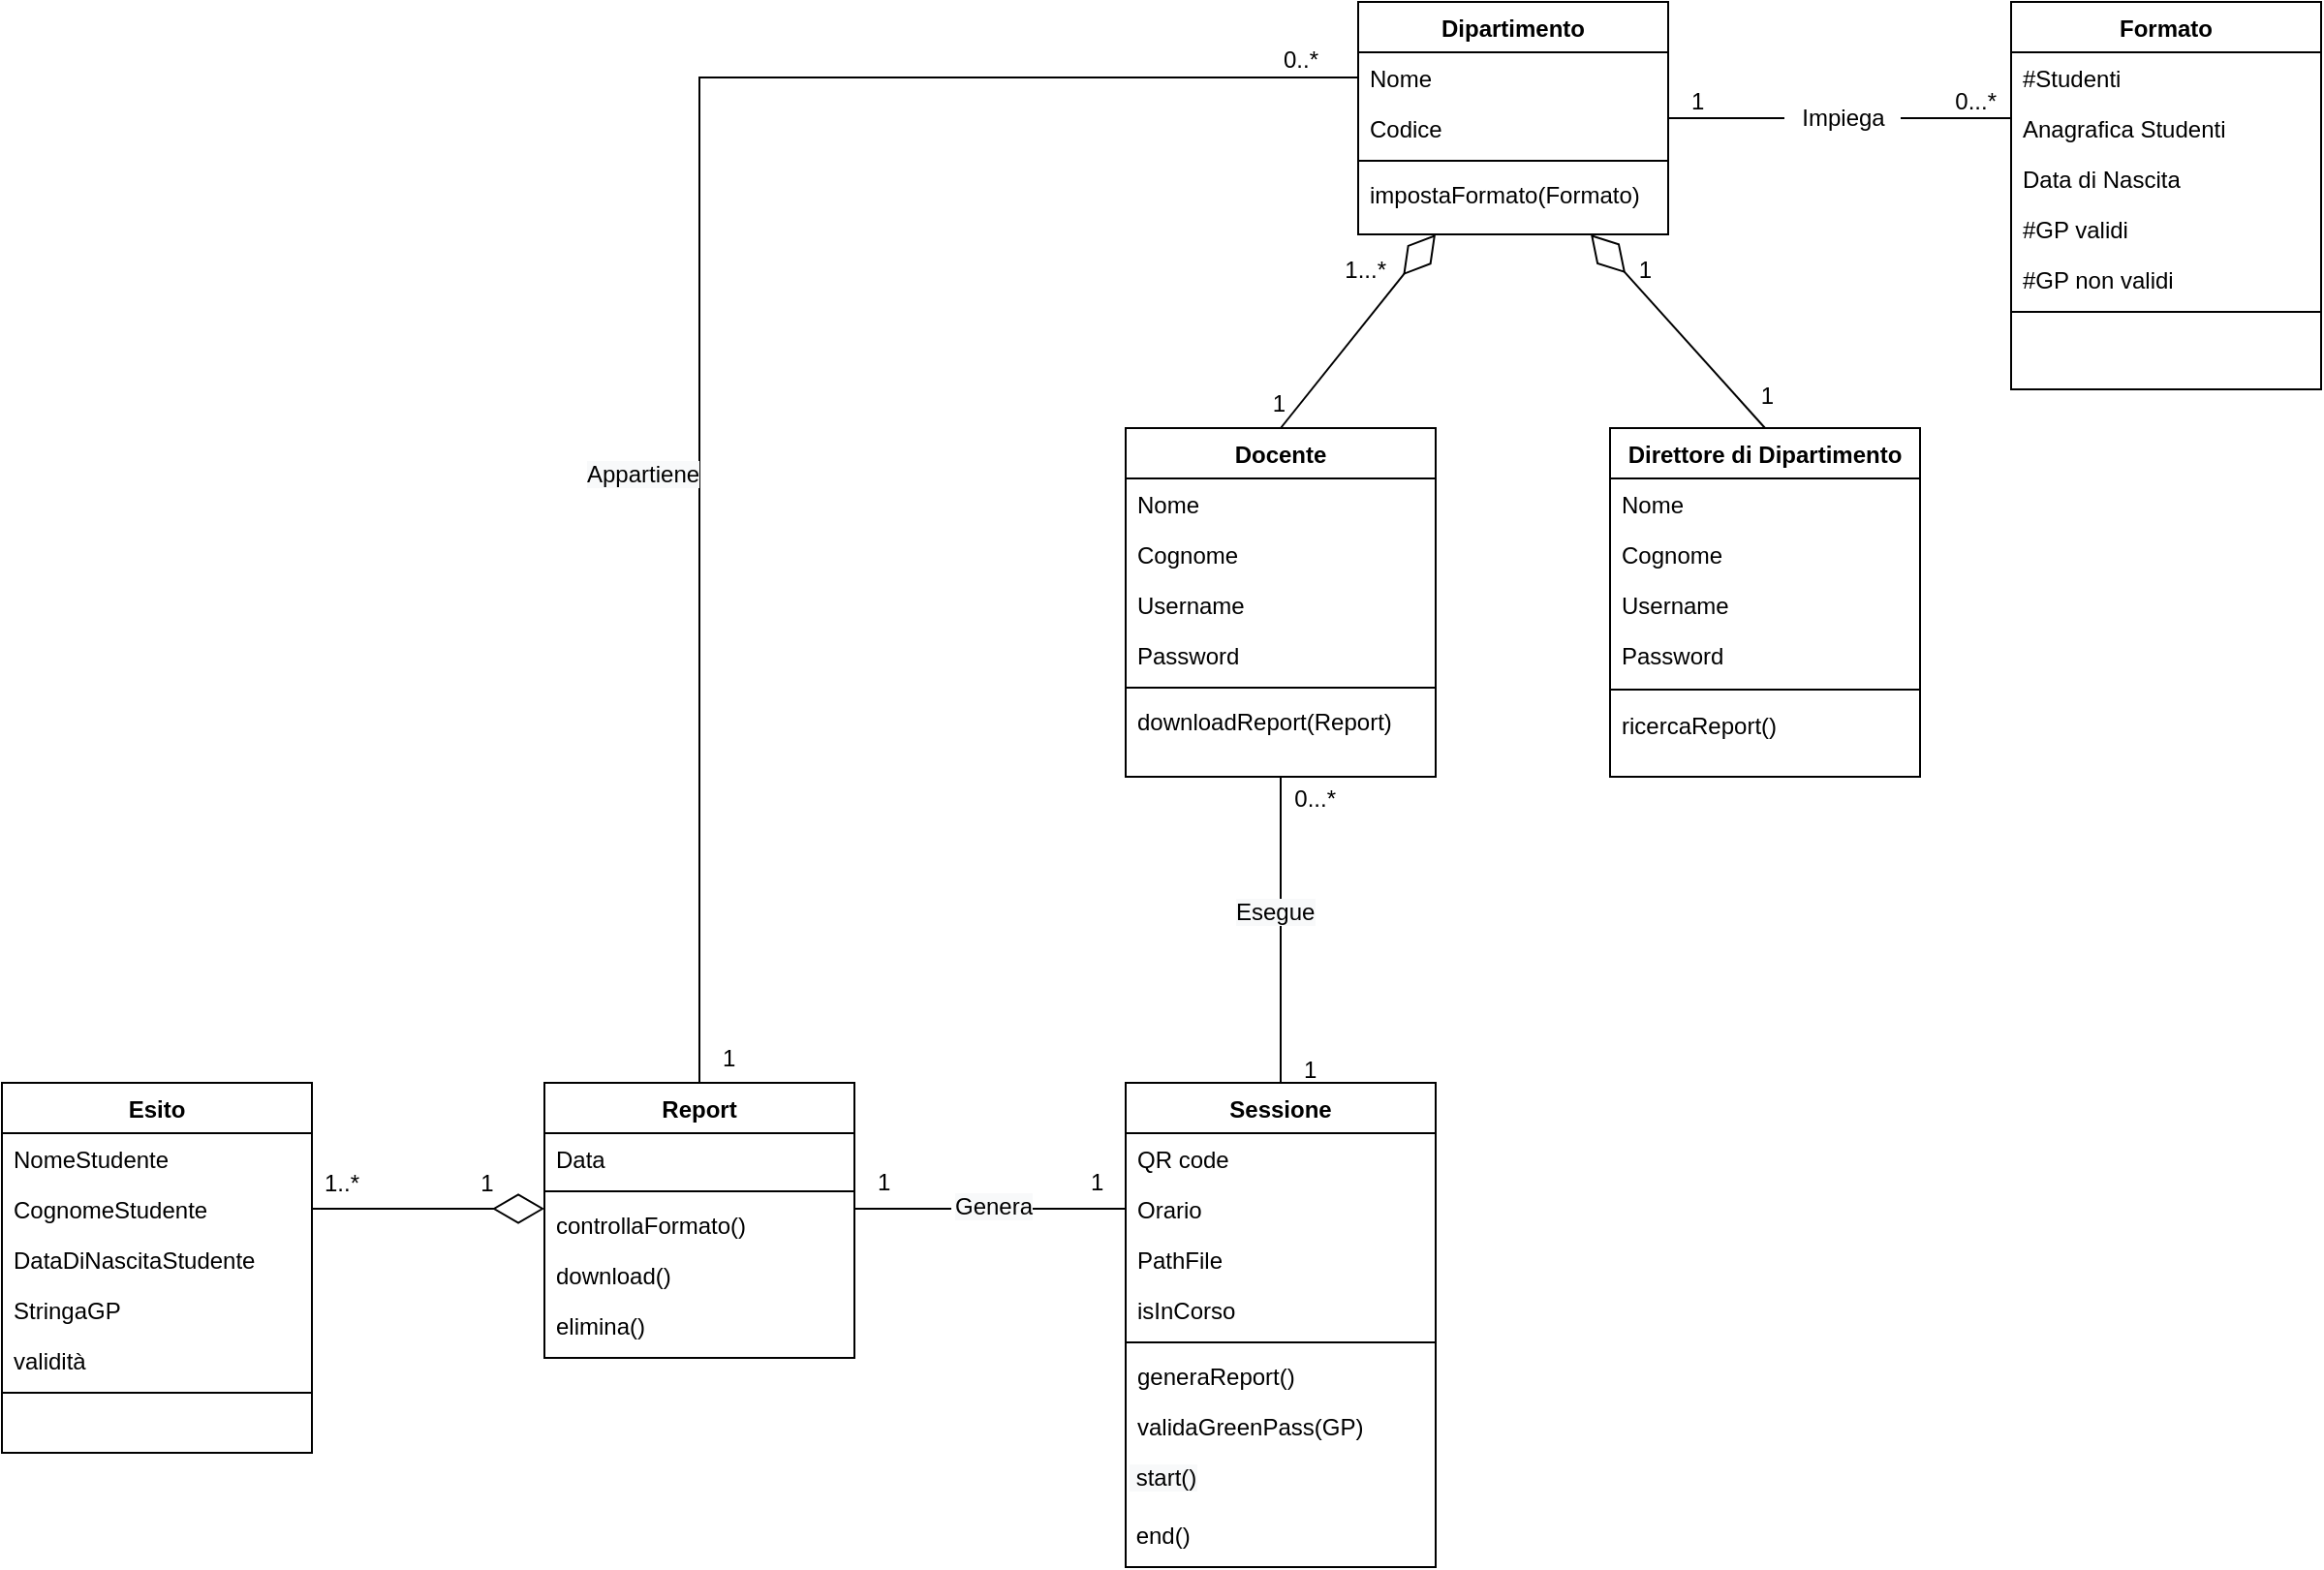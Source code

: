 <mxfile version="16.0.0" type="device"><diagram id="C5RBs43oDa-KdzZeNtuy" name="Page-1"><mxGraphModel dx="1865" dy="528" grid="1" gridSize="10" guides="1" tooltips="1" connect="1" arrows="1" fold="1" page="1" pageScale="1" pageWidth="827" pageHeight="1169" background="#ffffff" math="0" shadow="0"><root><mxCell id="WIyWlLk6GJQsqaUBKTNV-0"/><mxCell id="WIyWlLk6GJQsqaUBKTNV-1" parent="WIyWlLk6GJQsqaUBKTNV-0"/><mxCell id="zkfFHV4jXpPFQw0GAbJ--0" value="Dipartimento" style="swimlane;fontStyle=1;align=center;verticalAlign=top;childLayout=stackLayout;horizontal=1;startSize=26;horizontalStack=0;resizeParent=1;resizeLast=0;collapsible=1;marginBottom=0;rounded=0;shadow=0;strokeWidth=1;" parent="WIyWlLk6GJQsqaUBKTNV-1" vertex="1"><mxGeometry x="330" y="40" width="160" height="120" as="geometry"><mxRectangle x="230" y="140" width="160" height="26" as="alternateBounds"/></mxGeometry></mxCell><mxCell id="zkfFHV4jXpPFQw0GAbJ--1" value="Nome" style="text;align=left;verticalAlign=top;spacingLeft=4;spacingRight=4;overflow=hidden;rotatable=0;points=[[0,0.5],[1,0.5]];portConstraint=eastwest;" parent="zkfFHV4jXpPFQw0GAbJ--0" vertex="1"><mxGeometry y="26" width="160" height="26" as="geometry"/></mxCell><mxCell id="zkfFHV4jXpPFQw0GAbJ--2" value="Codice" style="text;align=left;verticalAlign=top;spacingLeft=4;spacingRight=4;overflow=hidden;rotatable=0;points=[[0,0.5],[1,0.5]];portConstraint=eastwest;rounded=0;shadow=0;html=0;" parent="zkfFHV4jXpPFQw0GAbJ--0" vertex="1"><mxGeometry y="52" width="160" height="26" as="geometry"/></mxCell><mxCell id="zkfFHV4jXpPFQw0GAbJ--4" value="" style="line;html=1;strokeWidth=1;align=left;verticalAlign=middle;spacingTop=-1;spacingLeft=3;spacingRight=3;rotatable=0;labelPosition=right;points=[];portConstraint=eastwest;" parent="zkfFHV4jXpPFQw0GAbJ--0" vertex="1"><mxGeometry y="78" width="160" height="8" as="geometry"/></mxCell><mxCell id="IgHwNkIKdgB05Zcs7d3N-65" value="impostaFormato(Formato)" style="text;align=left;verticalAlign=top;spacingLeft=4;spacingRight=4;overflow=hidden;rotatable=0;points=[[0,0.5],[1,0.5]];portConstraint=eastwest;rounded=0;shadow=0;html=0;" parent="zkfFHV4jXpPFQw0GAbJ--0" vertex="1"><mxGeometry y="86" width="160" height="26" as="geometry"/></mxCell><mxCell id="zkfFHV4jXpPFQw0GAbJ--13" value="Direttore di Dipartimento" style="swimlane;fontStyle=1;align=center;verticalAlign=top;childLayout=stackLayout;horizontal=1;startSize=26;horizontalStack=0;resizeParent=1;resizeLast=0;collapsible=1;marginBottom=0;rounded=0;shadow=0;strokeWidth=1;fontColor=#000000;" parent="WIyWlLk6GJQsqaUBKTNV-1" vertex="1"><mxGeometry x="460" y="260" width="160" height="180" as="geometry"><mxRectangle x="340" y="380" width="170" height="26" as="alternateBounds"/></mxGeometry></mxCell><mxCell id="zkfFHV4jXpPFQw0GAbJ--14" value="Nome" style="text;align=left;verticalAlign=top;spacingLeft=4;spacingRight=4;overflow=hidden;rotatable=0;points=[[0,0.5],[1,0.5]];portConstraint=eastwest;" parent="zkfFHV4jXpPFQw0GAbJ--13" vertex="1"><mxGeometry y="26" width="160" height="26" as="geometry"/></mxCell><mxCell id="fXjRFl4VvuRrYIFR5z2I-0" value="Cognome" style="text;align=left;verticalAlign=top;spacingLeft=4;spacingRight=4;overflow=hidden;rotatable=0;points=[[0,0.5],[1,0.5]];portConstraint=eastwest;" parent="zkfFHV4jXpPFQw0GAbJ--13" vertex="1"><mxGeometry y="52" width="160" height="26" as="geometry"/></mxCell><mxCell id="fXjRFl4VvuRrYIFR5z2I-1" value="Username" style="text;align=left;verticalAlign=top;spacingLeft=4;spacingRight=4;overflow=hidden;rotatable=0;points=[[0,0.5],[1,0.5]];portConstraint=eastwest;" parent="zkfFHV4jXpPFQw0GAbJ--13" vertex="1"><mxGeometry y="78" width="160" height="26" as="geometry"/></mxCell><mxCell id="fXjRFl4VvuRrYIFR5z2I-2" value="Password" style="text;align=left;verticalAlign=top;spacingLeft=4;spacingRight=4;overflow=hidden;rotatable=0;points=[[0,0.5],[1,0.5]];portConstraint=eastwest;" parent="zkfFHV4jXpPFQw0GAbJ--13" vertex="1"><mxGeometry y="104" width="160" height="26" as="geometry"/></mxCell><mxCell id="zkfFHV4jXpPFQw0GAbJ--15" value="" style="line;html=1;strokeWidth=1;align=left;verticalAlign=middle;spacingTop=-1;spacingLeft=3;spacingRight=3;rotatable=0;labelPosition=right;points=[];portConstraint=eastwest;" parent="zkfFHV4jXpPFQw0GAbJ--13" vertex="1"><mxGeometry y="130" width="160" height="10" as="geometry"/></mxCell><mxCell id="fXjRFl4VvuRrYIFR5z2I-8" value="ricercaReport()" style="text;align=left;verticalAlign=top;spacingLeft=4;spacingRight=4;overflow=hidden;rotatable=0;points=[[0,0.5],[1,0.5]];portConstraint=eastwest;" parent="zkfFHV4jXpPFQw0GAbJ--13" vertex="1"><mxGeometry y="140" width="160" height="26" as="geometry"/></mxCell><mxCell id="zkfFHV4jXpPFQw0GAbJ--17" value="Formato" style="swimlane;fontStyle=1;align=center;verticalAlign=top;childLayout=stackLayout;horizontal=1;startSize=26;horizontalStack=0;resizeParent=1;resizeLast=0;collapsible=1;marginBottom=0;rounded=0;shadow=0;strokeWidth=1;fontColor=#000000;" parent="WIyWlLk6GJQsqaUBKTNV-1" vertex="1"><mxGeometry x="667" y="40" width="160" height="200" as="geometry"><mxRectangle x="550" y="140" width="160" height="26" as="alternateBounds"/></mxGeometry></mxCell><mxCell id="zkfFHV4jXpPFQw0GAbJ--18" value="#Studenti" style="text;align=left;verticalAlign=top;spacingLeft=4;spacingRight=4;overflow=hidden;rotatable=0;points=[[0,0.5],[1,0.5]];portConstraint=eastwest;" parent="zkfFHV4jXpPFQw0GAbJ--17" vertex="1"><mxGeometry y="26" width="160" height="26" as="geometry"/></mxCell><mxCell id="zkfFHV4jXpPFQw0GAbJ--19" value="Anagrafica Studenti" style="text;align=left;verticalAlign=top;spacingLeft=4;spacingRight=4;overflow=hidden;rotatable=0;points=[[0,0.5],[1,0.5]];portConstraint=eastwest;rounded=0;shadow=0;html=0;" parent="zkfFHV4jXpPFQw0GAbJ--17" vertex="1"><mxGeometry y="52" width="160" height="26" as="geometry"/></mxCell><mxCell id="zkfFHV4jXpPFQw0GAbJ--22" value="Data di Nascita" style="text;align=left;verticalAlign=top;spacingLeft=4;spacingRight=4;overflow=hidden;rotatable=0;points=[[0,0.5],[1,0.5]];portConstraint=eastwest;rounded=0;shadow=0;html=0;" parent="zkfFHV4jXpPFQw0GAbJ--17" vertex="1"><mxGeometry y="78" width="160" height="26" as="geometry"/></mxCell><mxCell id="zkfFHV4jXpPFQw0GAbJ--20" value="#GP validi" style="text;align=left;verticalAlign=top;spacingLeft=4;spacingRight=4;overflow=hidden;rotatable=0;points=[[0,0.5],[1,0.5]];portConstraint=eastwest;rounded=0;shadow=0;html=0;" parent="zkfFHV4jXpPFQw0GAbJ--17" vertex="1"><mxGeometry y="104" width="160" height="26" as="geometry"/></mxCell><mxCell id="zkfFHV4jXpPFQw0GAbJ--21" value="#GP non validi" style="text;align=left;verticalAlign=top;spacingLeft=4;spacingRight=4;overflow=hidden;rotatable=0;points=[[0,0.5],[1,0.5]];portConstraint=eastwest;rounded=0;shadow=0;html=0;" parent="zkfFHV4jXpPFQw0GAbJ--17" vertex="1"><mxGeometry y="130" width="160" height="26" as="geometry"/></mxCell><mxCell id="zkfFHV4jXpPFQw0GAbJ--23" value="" style="line;html=1;strokeWidth=1;align=left;verticalAlign=middle;spacingTop=-1;spacingLeft=3;spacingRight=3;rotatable=0;labelPosition=right;points=[];portConstraint=eastwest;" parent="zkfFHV4jXpPFQw0GAbJ--17" vertex="1"><mxGeometry y="156" width="160" height="8" as="geometry"/></mxCell><mxCell id="zkfFHV4jXpPFQw0GAbJ--26" value="" style="endArrow=none;shadow=0;strokeWidth=1;rounded=0;endFill=0;edgeStyle=elbowEdgeStyle;elbow=vertical;startArrow=none;" parent="WIyWlLk6GJQsqaUBKTNV-1" source="IgHwNkIKdgB05Zcs7d3N-3" target="zkfFHV4jXpPFQw0GAbJ--17" edge="1"><mxGeometry x="0.5" y="41" relative="1" as="geometry"><mxPoint x="407" y="172" as="sourcePoint"/><mxPoint x="567" y="172" as="targetPoint"/><mxPoint x="-40" y="32" as="offset"/></mxGeometry></mxCell><mxCell id="zkfFHV4jXpPFQw0GAbJ--28" value="0...*" style="resizable=0;align=right;verticalAlign=bottom;labelBackgroundColor=none;fontSize=12;" parent="zkfFHV4jXpPFQw0GAbJ--26" connectable="0" vertex="1"><mxGeometry x="1" relative="1" as="geometry"><mxPoint x="-6" as="offset"/></mxGeometry></mxCell><mxCell id="IgHwNkIKdgB05Zcs7d3N-0" value="" style="endArrow=diamondThin;endFill=0;endSize=24;html=1;rounded=0;exitX=0.5;exitY=0;exitDx=0;exitDy=0;entryX=0.25;entryY=1;entryDx=0;entryDy=0;" parent="WIyWlLk6GJQsqaUBKTNV-1" source="IgHwNkIKdgB05Zcs7d3N-66" target="zkfFHV4jXpPFQw0GAbJ--0" edge="1"><mxGeometry width="160" relative="1" as="geometry"><mxPoint x="320" y="240.0" as="sourcePoint"/><mxPoint x="400" y="160" as="targetPoint"/></mxGeometry></mxCell><mxCell id="IgHwNkIKdgB05Zcs7d3N-1" value="" style="endArrow=diamondThin;endFill=0;endSize=24;html=1;rounded=0;exitX=0.5;exitY=0;exitDx=0;exitDy=0;entryX=0.75;entryY=1;entryDx=0;entryDy=0;" parent="WIyWlLk6GJQsqaUBKTNV-1" source="zkfFHV4jXpPFQw0GAbJ--13" target="zkfFHV4jXpPFQw0GAbJ--0" edge="1"><mxGeometry width="160" relative="1" as="geometry"><mxPoint x="330" y="230" as="sourcePoint"/><mxPoint x="480" y="160" as="targetPoint"/></mxGeometry></mxCell><mxCell id="IgHwNkIKdgB05Zcs7d3N-5" value="Sessione" style="swimlane;fontStyle=1;align=center;verticalAlign=top;childLayout=stackLayout;horizontal=1;startSize=26;horizontalStack=0;resizeParent=1;resizeLast=0;collapsible=1;marginBottom=0;rounded=0;shadow=0;strokeWidth=1;" parent="WIyWlLk6GJQsqaUBKTNV-1" vertex="1"><mxGeometry x="210" y="598" width="160" height="250" as="geometry"><mxRectangle x="130" y="380" width="160" height="26" as="alternateBounds"/></mxGeometry></mxCell><mxCell id="IgHwNkIKdgB05Zcs7d3N-6" value="QR code" style="text;align=left;verticalAlign=top;spacingLeft=4;spacingRight=4;overflow=hidden;rotatable=0;points=[[0,0.5],[1,0.5]];portConstraint=eastwest;" parent="IgHwNkIKdgB05Zcs7d3N-5" vertex="1"><mxGeometry y="26" width="160" height="26" as="geometry"/></mxCell><mxCell id="hXYBZZe83K0FlChv1IBY-1" value="Orario" style="text;align=left;verticalAlign=top;spacingLeft=4;spacingRight=4;overflow=hidden;rotatable=0;points=[[0,0.5],[1,0.5]];portConstraint=eastwest;rounded=0;shadow=0;html=0;" vertex="1" parent="IgHwNkIKdgB05Zcs7d3N-5"><mxGeometry y="52" width="160" height="26" as="geometry"/></mxCell><mxCell id="hXYBZZe83K0FlChv1IBY-0" value="PathFile" style="text;align=left;verticalAlign=top;spacingLeft=4;spacingRight=4;overflow=hidden;rotatable=0;points=[[0,0.5],[1,0.5]];portConstraint=eastwest;rounded=0;shadow=0;html=0;" vertex="1" parent="IgHwNkIKdgB05Zcs7d3N-5"><mxGeometry y="78" width="160" height="26" as="geometry"/></mxCell><mxCell id="hXYBZZe83K0FlChv1IBY-2" value="isInCorso" style="text;align=left;verticalAlign=top;spacingLeft=4;spacingRight=4;overflow=hidden;rotatable=0;points=[[0,0.5],[1,0.5]];portConstraint=eastwest;rounded=0;shadow=0;html=0;" vertex="1" parent="IgHwNkIKdgB05Zcs7d3N-5"><mxGeometry y="104" width="160" height="26" as="geometry"/></mxCell><mxCell id="IgHwNkIKdgB05Zcs7d3N-8" value="" style="line;html=1;strokeWidth=1;align=left;verticalAlign=middle;spacingTop=-1;spacingLeft=3;spacingRight=3;rotatable=0;labelPosition=right;points=[];portConstraint=eastwest;" parent="IgHwNkIKdgB05Zcs7d3N-5" vertex="1"><mxGeometry y="130" width="160" height="8" as="geometry"/></mxCell><mxCell id="IgHwNkIKdgB05Zcs7d3N-9" value="generaReport()" style="text;align=left;verticalAlign=top;spacingLeft=4;spacingRight=4;overflow=hidden;rotatable=0;points=[[0,0.5],[1,0.5]];portConstraint=eastwest;fontStyle=0" parent="IgHwNkIKdgB05Zcs7d3N-5" vertex="1"><mxGeometry y="138" width="160" height="26" as="geometry"/></mxCell><mxCell id="IgHwNkIKdgB05Zcs7d3N-10" value="validaGreenPass(GP)" style="text;align=left;verticalAlign=top;spacingLeft=4;spacingRight=4;overflow=hidden;rotatable=0;points=[[0,0.5],[1,0.5]];portConstraint=eastwest;" parent="IgHwNkIKdgB05Zcs7d3N-5" vertex="1"><mxGeometry y="164" width="160" height="26" as="geometry"/></mxCell><mxCell id="IgHwNkIKdgB05Zcs7d3N-76" value="&lt;span style=&quot;color: rgb(0 , 0 , 0) ; font-family: &amp;#34;helvetica&amp;#34; ; font-size: 12px ; font-style: normal ; font-weight: 400 ; letter-spacing: normal ; text-align: left ; text-indent: 0px ; text-transform: none ; word-spacing: 0px ; background-color: rgb(248 , 249 , 250) ; display: inline ; float: none&quot;&gt;&amp;nbsp;start()&lt;/span&gt;" style="text;whiteSpace=wrap;html=1;" parent="IgHwNkIKdgB05Zcs7d3N-5" vertex="1"><mxGeometry y="190" width="160" height="30" as="geometry"/></mxCell><mxCell id="IgHwNkIKdgB05Zcs7d3N-75" value="&lt;span style=&quot;font-family: &amp;#34;helvetica&amp;#34;&quot;&gt;&amp;nbsp;end()&lt;/span&gt;" style="text;whiteSpace=wrap;html=1;" parent="IgHwNkIKdgB05Zcs7d3N-5" vertex="1"><mxGeometry y="220" width="160" height="30" as="geometry"/></mxCell><mxCell id="IgHwNkIKdgB05Zcs7d3N-11" value="Report" style="swimlane;fontStyle=1;align=center;verticalAlign=top;childLayout=stackLayout;horizontal=1;startSize=26;horizontalStack=0;resizeParent=1;resizeLast=0;collapsible=1;marginBottom=0;rounded=0;shadow=0;strokeWidth=1;" parent="WIyWlLk6GJQsqaUBKTNV-1" vertex="1"><mxGeometry x="-90" y="598" width="160" height="142" as="geometry"><mxRectangle x="130" y="380" width="160" height="26" as="alternateBounds"/></mxGeometry></mxCell><mxCell id="IgHwNkIKdgB05Zcs7d3N-13" value="Data" style="text;align=left;verticalAlign=top;spacingLeft=4;spacingRight=4;overflow=hidden;rotatable=0;points=[[0,0.5],[1,0.5]];portConstraint=eastwest;rounded=0;shadow=0;html=0;" parent="IgHwNkIKdgB05Zcs7d3N-11" vertex="1"><mxGeometry y="26" width="160" height="26" as="geometry"/></mxCell><mxCell id="IgHwNkIKdgB05Zcs7d3N-14" value="" style="line;html=1;strokeWidth=1;align=left;verticalAlign=middle;spacingTop=-1;spacingLeft=3;spacingRight=3;rotatable=0;labelPosition=right;points=[];portConstraint=eastwest;" parent="IgHwNkIKdgB05Zcs7d3N-11" vertex="1"><mxGeometry y="52" width="160" height="8" as="geometry"/></mxCell><mxCell id="IgHwNkIKdgB05Zcs7d3N-15" value="controllaFormato()" style="text;align=left;verticalAlign=top;spacingLeft=4;spacingRight=4;overflow=hidden;rotatable=0;points=[[0,0.5],[1,0.5]];portConstraint=eastwest;fontStyle=0" parent="IgHwNkIKdgB05Zcs7d3N-11" vertex="1"><mxGeometry y="60" width="160" height="26" as="geometry"/></mxCell><mxCell id="IgHwNkIKdgB05Zcs7d3N-16" value="download()" style="text;align=left;verticalAlign=top;spacingLeft=4;spacingRight=4;overflow=hidden;rotatable=0;points=[[0,0.5],[1,0.5]];portConstraint=eastwest;" parent="IgHwNkIKdgB05Zcs7d3N-11" vertex="1"><mxGeometry y="86" width="160" height="26" as="geometry"/></mxCell><mxCell id="fXjRFl4VvuRrYIFR5z2I-7" value="elimina()" style="text;align=left;verticalAlign=top;spacingLeft=4;spacingRight=4;overflow=hidden;rotatable=0;points=[[0,0.5],[1,0.5]];portConstraint=eastwest;fontStyle=0" parent="IgHwNkIKdgB05Zcs7d3N-11" vertex="1"><mxGeometry y="112" width="160" height="26" as="geometry"/></mxCell><mxCell id="IgHwNkIKdgB05Zcs7d3N-17" value="Esito" style="swimlane;fontStyle=1;align=center;verticalAlign=top;childLayout=stackLayout;horizontal=1;startSize=26;horizontalStack=0;resizeParent=1;resizeLast=0;collapsible=1;marginBottom=0;rounded=0;shadow=0;strokeWidth=1;fontColor=#000000;" parent="WIyWlLk6GJQsqaUBKTNV-1" vertex="1"><mxGeometry x="-370" y="598" width="160" height="191" as="geometry"><mxRectangle x="630" y="618" width="160" height="26" as="alternateBounds"/></mxGeometry></mxCell><mxCell id="WFyw9CLKQ2F1hwILloee-1" value="NomeStudente" style="text;align=left;verticalAlign=top;spacingLeft=4;spacingRight=4;overflow=hidden;rotatable=0;points=[[0,0.5],[1,0.5]];portConstraint=eastwest;" parent="IgHwNkIKdgB05Zcs7d3N-17" vertex="1"><mxGeometry y="26" width="160" height="26" as="geometry"/></mxCell><mxCell id="WFyw9CLKQ2F1hwILloee-2" value="CognomeStudente" style="text;align=left;verticalAlign=top;spacingLeft=4;spacingRight=4;overflow=hidden;rotatable=0;points=[[0,0.5],[1,0.5]];portConstraint=eastwest;" parent="IgHwNkIKdgB05Zcs7d3N-17" vertex="1"><mxGeometry y="52" width="160" height="26" as="geometry"/></mxCell><mxCell id="WFyw9CLKQ2F1hwILloee-3" value="DataDiNascitaStudente" style="text;align=left;verticalAlign=top;spacingLeft=4;spacingRight=4;overflow=hidden;rotatable=0;points=[[0,0.5],[1,0.5]];portConstraint=eastwest;" parent="IgHwNkIKdgB05Zcs7d3N-17" vertex="1"><mxGeometry y="78" width="160" height="26" as="geometry"/></mxCell><mxCell id="WFyw9CLKQ2F1hwILloee-4" value="StringaGP" style="text;align=left;verticalAlign=top;spacingLeft=4;spacingRight=4;overflow=hidden;rotatable=0;points=[[0,0.5],[1,0.5]];portConstraint=eastwest;" parent="IgHwNkIKdgB05Zcs7d3N-17" vertex="1"><mxGeometry y="104" width="160" height="26" as="geometry"/></mxCell><mxCell id="IgHwNkIKdgB05Zcs7d3N-18" value="validità" style="text;align=left;verticalAlign=top;spacingLeft=4;spacingRight=4;overflow=hidden;rotatable=0;points=[[0,0.5],[1,0.5]];portConstraint=eastwest;" parent="IgHwNkIKdgB05Zcs7d3N-17" vertex="1"><mxGeometry y="130" width="160" height="26" as="geometry"/></mxCell><mxCell id="IgHwNkIKdgB05Zcs7d3N-20" value="" style="line;html=1;strokeWidth=1;align=left;verticalAlign=middle;spacingTop=-1;spacingLeft=3;spacingRight=3;rotatable=0;labelPosition=right;points=[];portConstraint=eastwest;" parent="IgHwNkIKdgB05Zcs7d3N-17" vertex="1"><mxGeometry y="156" width="160" height="8" as="geometry"/></mxCell><mxCell id="IgHwNkIKdgB05Zcs7d3N-23" value="" style="endArrow=none;shadow=0;strokeWidth=1;rounded=0;endFill=0;edgeStyle=elbowEdgeStyle;elbow=vertical;entryX=0.5;entryY=1;entryDx=0;entryDy=0;" parent="WIyWlLk6GJQsqaUBKTNV-1" source="IgHwNkIKdgB05Zcs7d3N-5" target="IgHwNkIKdgB05Zcs7d3N-66" edge="1"><mxGeometry x="0.5" y="41" relative="1" as="geometry"><mxPoint x="260" y="548" as="sourcePoint"/><mxPoint x="259.58" y="468.002" as="targetPoint"/><mxPoint x="-40" y="32" as="offset"/></mxGeometry></mxCell><mxCell id="IgHwNkIKdgB05Zcs7d3N-24" value="1" style="resizable=0;align=left;verticalAlign=bottom;labelBackgroundColor=none;fontSize=12;" parent="IgHwNkIKdgB05Zcs7d3N-23" connectable="0" vertex="1"><mxGeometry x="-1" relative="1" as="geometry"><mxPoint x="10" y="2" as="offset"/></mxGeometry></mxCell><mxCell id="IgHwNkIKdgB05Zcs7d3N-25" value="0...*" style="resizable=0;align=right;verticalAlign=bottom;labelBackgroundColor=none;fontSize=12;" parent="IgHwNkIKdgB05Zcs7d3N-23" connectable="0" vertex="1"><mxGeometry x="1" relative="1" as="geometry"><mxPoint x="30" y="20" as="offset"/></mxGeometry></mxCell><mxCell id="IgHwNkIKdgB05Zcs7d3N-29" value="&lt;span style=&quot;color: rgb(0 , 0 , 0) ; font-family: &amp;#34;helvetica&amp;#34; ; font-size: 12px ; font-style: normal ; font-weight: 400 ; letter-spacing: normal ; text-align: center ; text-indent: 0px ; text-transform: none ; word-spacing: 0px ; background-color: rgb(248 , 249 , 250) ; display: inline ; float: none&quot;&gt;Esegue&lt;/span&gt;" style="text;whiteSpace=wrap;html=1;" parent="WIyWlLk6GJQsqaUBKTNV-1" vertex="1"><mxGeometry x="265" y="495.5" width="50" height="30" as="geometry"/></mxCell><mxCell id="IgHwNkIKdgB05Zcs7d3N-31" value="" style="endArrow=diamondThin;endFill=0;endSize=24;html=1;rounded=0;entryX=0;entryY=0.5;entryDx=0;entryDy=0;" parent="WIyWlLk6GJQsqaUBKTNV-1" edge="1"><mxGeometry width="160" relative="1" as="geometry"><mxPoint x="-210" y="663" as="sourcePoint"/><mxPoint x="-90" y="663" as="targetPoint"/></mxGeometry></mxCell><mxCell id="IgHwNkIKdgB05Zcs7d3N-57" value="1...*" style="resizable=0;align=right;verticalAlign=bottom;labelBackgroundColor=none;fontSize=12;" parent="WIyWlLk6GJQsqaUBKTNV-1" connectable="0" vertex="1"><mxGeometry x="370" y="200" as="geometry"><mxPoint x="-24" y="-13" as="offset"/></mxGeometry></mxCell><mxCell id="IgHwNkIKdgB05Zcs7d3N-58" value="1" style="resizable=0;align=right;verticalAlign=bottom;labelBackgroundColor=none;fontSize=12;" parent="WIyWlLk6GJQsqaUBKTNV-1" connectable="0" vertex="1"><mxGeometry x="510" y="190" as="geometry"><mxPoint x="-27" y="-3" as="offset"/></mxGeometry></mxCell><mxCell id="IgHwNkIKdgB05Zcs7d3N-59" value="1" style="resizable=0;align=right;verticalAlign=bottom;labelBackgroundColor=none;fontSize=12;" parent="WIyWlLk6GJQsqaUBKTNV-1" connectable="0" vertex="1"><mxGeometry x="510" y="200" as="geometry"><mxPoint x="-216" y="56" as="offset"/></mxGeometry></mxCell><mxCell id="IgHwNkIKdgB05Zcs7d3N-60" value="1" style="resizable=0;align=right;verticalAlign=bottom;labelBackgroundColor=none;fontSize=12;" parent="WIyWlLk6GJQsqaUBKTNV-1" connectable="0" vertex="1"><mxGeometry x="500" y="200" as="geometry"><mxPoint x="46" y="52" as="offset"/></mxGeometry></mxCell><mxCell id="IgHwNkIKdgB05Zcs7d3N-63" value="1" style="resizable=0;align=left;verticalAlign=bottom;labelBackgroundColor=none;fontSize=12;" parent="WIyWlLk6GJQsqaUBKTNV-1" connectable="0" vertex="1"><mxGeometry x="90.0" y="634" as="geometry"><mxPoint x="-10" y="24" as="offset"/></mxGeometry></mxCell><mxCell id="IgHwNkIKdgB05Zcs7d3N-66" value="Docente" style="swimlane;fontStyle=1;align=center;verticalAlign=top;childLayout=stackLayout;horizontal=1;startSize=26;horizontalStack=0;resizeParent=1;resizeLast=0;collapsible=1;marginBottom=0;rounded=0;shadow=0;strokeWidth=1;" parent="WIyWlLk6GJQsqaUBKTNV-1" vertex="1"><mxGeometry x="210" y="260" width="160" height="180" as="geometry"><mxRectangle x="230" y="140" width="160" height="26" as="alternateBounds"/></mxGeometry></mxCell><mxCell id="IgHwNkIKdgB05Zcs7d3N-67" value="Nome" style="text;align=left;verticalAlign=top;spacingLeft=4;spacingRight=4;overflow=hidden;rotatable=0;points=[[0,0.5],[1,0.5]];portConstraint=eastwest;" parent="IgHwNkIKdgB05Zcs7d3N-66" vertex="1"><mxGeometry y="26" width="160" height="26" as="geometry"/></mxCell><mxCell id="IgHwNkIKdgB05Zcs7d3N-68" value="Cognome" style="text;align=left;verticalAlign=top;spacingLeft=4;spacingRight=4;overflow=hidden;rotatable=0;points=[[0,0.5],[1,0.5]];portConstraint=eastwest;rounded=0;shadow=0;html=0;" parent="IgHwNkIKdgB05Zcs7d3N-66" vertex="1"><mxGeometry y="52" width="160" height="26" as="geometry"/></mxCell><mxCell id="IgHwNkIKdgB05Zcs7d3N-70" value="Username" style="text;align=left;verticalAlign=top;spacingLeft=4;spacingRight=4;overflow=hidden;rotatable=0;points=[[0,0.5],[1,0.5]];portConstraint=eastwest;" parent="IgHwNkIKdgB05Zcs7d3N-66" vertex="1"><mxGeometry y="78" width="160" height="26" as="geometry"/></mxCell><mxCell id="IgHwNkIKdgB05Zcs7d3N-71" value="Password" style="text;align=left;verticalAlign=top;spacingLeft=4;spacingRight=4;overflow=hidden;rotatable=0;points=[[0,0.5],[1,0.5]];portConstraint=eastwest;rounded=0;shadow=0;html=0;" parent="IgHwNkIKdgB05Zcs7d3N-66" vertex="1"><mxGeometry y="104" width="160" height="26" as="geometry"/></mxCell><mxCell id="IgHwNkIKdgB05Zcs7d3N-72" value="" style="line;html=1;strokeWidth=1;align=left;verticalAlign=middle;spacingTop=-1;spacingLeft=3;spacingRight=3;rotatable=0;labelPosition=right;points=[];portConstraint=eastwest;" parent="IgHwNkIKdgB05Zcs7d3N-66" vertex="1"><mxGeometry y="130" width="160" height="8" as="geometry"/></mxCell><mxCell id="IgHwNkIKdgB05Zcs7d3N-73" value="downloadReport(Report)" style="text;align=left;verticalAlign=top;spacingLeft=4;spacingRight=4;overflow=hidden;rotatable=0;points=[[0,0.5],[1,0.5]];portConstraint=eastwest;rounded=0;shadow=0;html=0;" parent="IgHwNkIKdgB05Zcs7d3N-66" vertex="1"><mxGeometry y="138" width="160" height="26" as="geometry"/></mxCell><mxCell id="IgHwNkIKdgB05Zcs7d3N-79" value="1..*" style="text;html=1;align=center;verticalAlign=middle;resizable=0;points=[];autosize=1;strokeColor=none;fillColor=none;" parent="WIyWlLk6GJQsqaUBKTNV-1" vertex="1"><mxGeometry x="-210" y="640" width="30" height="20" as="geometry"/></mxCell><mxCell id="IgHwNkIKdgB05Zcs7d3N-3" value="Impiega" style="text;html=1;align=center;verticalAlign=middle;resizable=0;points=[];autosize=1;strokeColor=none;fillColor=none;" parent="WIyWlLk6GJQsqaUBKTNV-1" vertex="1"><mxGeometry x="550" y="90" width="60" height="20" as="geometry"/></mxCell><mxCell id="IgHwNkIKdgB05Zcs7d3N-87" value="" style="endArrow=none;shadow=0;strokeWidth=1;rounded=0;endFill=0;edgeStyle=elbowEdgeStyle;elbow=vertical;" parent="WIyWlLk6GJQsqaUBKTNV-1" source="zkfFHV4jXpPFQw0GAbJ--0" target="IgHwNkIKdgB05Zcs7d3N-3" edge="1"><mxGeometry x="0.5" y="41" relative="1" as="geometry"><mxPoint x="490" y="100.333" as="sourcePoint"/><mxPoint x="730" y="100.333" as="targetPoint"/><mxPoint x="-40" y="32" as="offset"/></mxGeometry></mxCell><mxCell id="IgHwNkIKdgB05Zcs7d3N-88" value="1" style="resizable=0;align=left;verticalAlign=bottom;labelBackgroundColor=none;fontSize=12;" parent="IgHwNkIKdgB05Zcs7d3N-87" connectable="0" vertex="1"><mxGeometry x="-1" relative="1" as="geometry"><mxPoint x="10" as="offset"/></mxGeometry></mxCell><mxCell id="rmHW4XWPLT0TZNH_suGm-15" value="" style="resizable=0;align=left;verticalAlign=bottom;labelBackgroundColor=none;fontSize=12;" parent="WIyWlLk6GJQsqaUBKTNV-1" connectable="0" vertex="1"><mxGeometry x="-320" y="587" as="geometry"><mxPoint x="-440" y="-13" as="offset"/></mxGeometry></mxCell><mxCell id="rmHW4XWPLT0TZNH_suGm-16" value="" style="resizable=0;align=left;verticalAlign=bottom;labelBackgroundColor=none;fontSize=12;" parent="WIyWlLk6GJQsqaUBKTNV-1" connectable="0" vertex="1"><mxGeometry x="-110.0" y="630" as="geometry"><mxPoint x="-10" y="24" as="offset"/></mxGeometry></mxCell><mxCell id="rmHW4XWPLT0TZNH_suGm-17" value="1" style="resizable=0;align=left;verticalAlign=bottom;labelBackgroundColor=none;fontSize=12;" parent="WIyWlLk6GJQsqaUBKTNV-1" connectable="0" vertex="1"><mxGeometry x="200.0" y="634" as="geometry"><mxPoint x="-10" y="24" as="offset"/></mxGeometry></mxCell><mxCell id="rmHW4XWPLT0TZNH_suGm-18" value="" style="endArrow=none;html=1;rounded=0;exitX=0.5;exitY=0;exitDx=0;exitDy=0;edgeStyle=orthogonalEdgeStyle;entryX=0;entryY=0.5;entryDx=0;entryDy=0;" parent="WIyWlLk6GJQsqaUBKTNV-1" source="IgHwNkIKdgB05Zcs7d3N-11" target="zkfFHV4jXpPFQw0GAbJ--1" edge="1"><mxGeometry width="50" height="50" relative="1" as="geometry"><mxPoint x="-43" y="650" as="sourcePoint"/><mxPoint x="-113" y="86.8" as="targetPoint"/></mxGeometry></mxCell><mxCell id="rmHW4XWPLT0TZNH_suGm-19" value="&lt;span style=&quot;color: rgb(0 , 0 , 0) ; font-family: &amp;#34;helvetica&amp;#34; ; font-size: 12px ; font-style: normal ; font-weight: 400 ; letter-spacing: normal ; text-align: center ; text-indent: 0px ; text-transform: none ; word-spacing: 0px ; background-color: rgb(248 , 249 , 250) ; display: inline ; float: none&quot;&gt;Appartiene&lt;br&gt;&lt;/span&gt;" style="text;whiteSpace=wrap;html=1;" parent="WIyWlLk6GJQsqaUBKTNV-1" vertex="1"><mxGeometry x="-70" y="270" width="50" height="30" as="geometry"/></mxCell><mxCell id="rmHW4XWPLT0TZNH_suGm-22" value="0..*" style="text;html=1;align=center;verticalAlign=middle;resizable=0;points=[];autosize=1;strokeColor=none;fillColor=none;" parent="WIyWlLk6GJQsqaUBKTNV-1" vertex="1"><mxGeometry x="285" y="60" width="30" height="20" as="geometry"/></mxCell><mxCell id="rmHW4XWPLT0TZNH_suGm-23" value="1" style="resizable=0;align=left;verticalAlign=bottom;labelBackgroundColor=none;fontSize=12;" parent="WIyWlLk6GJQsqaUBKTNV-1" connectable="0" vertex="1"><mxGeometry x="10.0" y="570" as="geometry"><mxPoint x="-10" y="24" as="offset"/></mxGeometry></mxCell><mxCell id="rmHW4XWPLT0TZNH_suGm-25" value="1" style="text;html=1;align=center;verticalAlign=middle;resizable=0;points=[];autosize=1;strokeColor=none;fillColor=none;" parent="WIyWlLk6GJQsqaUBKTNV-1" vertex="1"><mxGeometry x="-130" y="640" width="20" height="20" as="geometry"/></mxCell><mxCell id="iRCrHOYGxbRZKwlaOmr2-5" value="" style="endArrow=none;html=1;rounded=0;exitX=1;exitY=0.5;exitDx=0;exitDy=0;startArrow=none;" parent="WIyWlLk6GJQsqaUBKTNV-1" source="IgHwNkIKdgB05Zcs7d3N-35" edge="1"><mxGeometry width="50" height="50" relative="1" as="geometry"><mxPoint x="160" y="540" as="sourcePoint"/><mxPoint x="210" y="663" as="targetPoint"/></mxGeometry></mxCell><mxCell id="IgHwNkIKdgB05Zcs7d3N-35" value="&lt;span style=&quot;color: rgb(0 , 0 , 0) ; font-family: &amp;#34;helvetica&amp;#34; ; font-size: 12px ; font-style: normal ; font-weight: 400 ; letter-spacing: normal ; text-align: center ; text-indent: 0px ; text-transform: none ; word-spacing: 0px ; background-color: rgb(248 , 249 , 250) ; display: inline ; float: none&quot;&gt;Genera&lt;/span&gt;" style="text;whiteSpace=wrap;html=1;" parent="WIyWlLk6GJQsqaUBKTNV-1" vertex="1"><mxGeometry x="120" y="648" width="40" height="30" as="geometry"/></mxCell><mxCell id="iRCrHOYGxbRZKwlaOmr2-6" value="" style="endArrow=none;html=1;rounded=0;exitX=1;exitY=0.5;exitDx=0;exitDy=0;" parent="WIyWlLk6GJQsqaUBKTNV-1" target="IgHwNkIKdgB05Zcs7d3N-35" edge="1"><mxGeometry width="50" height="50" relative="1" as="geometry"><mxPoint x="70" y="663" as="sourcePoint"/><mxPoint x="210" y="663" as="targetPoint"/></mxGeometry></mxCell></root></mxGraphModel></diagram></mxfile>